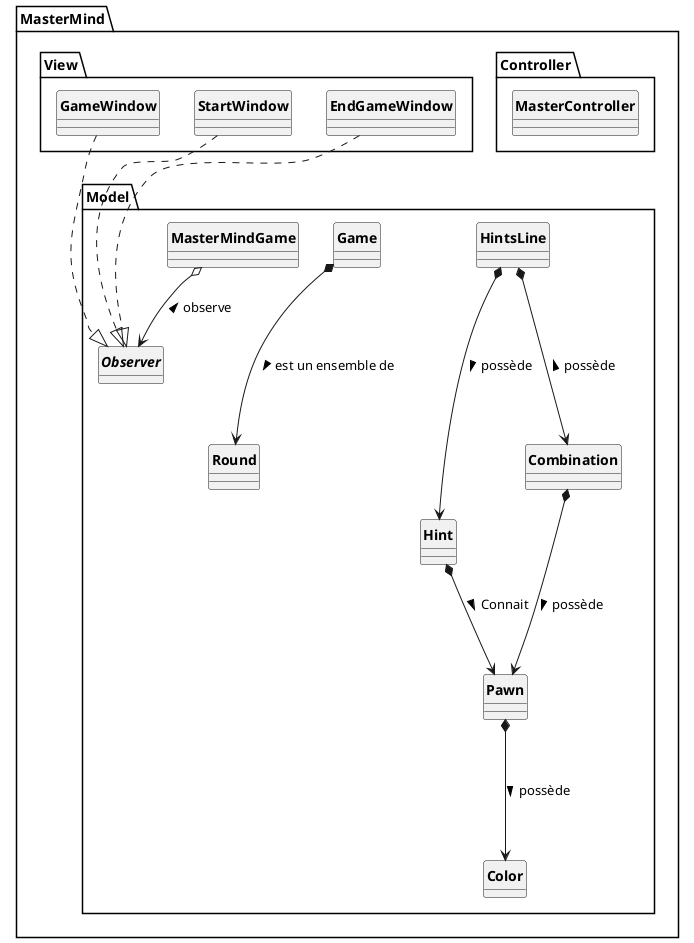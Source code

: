 @startuml
'https://plantuml.com/class-diagram
skinparam style strictuml
skinparam classAttributeIconSize 0
skinparam classFontStyle Bold
hide enum methods
hide interface attributes

package MasterMind{
    package Controller{
        class MasterController{
        }
    }
    package Model {
        class MasterMindGame{
        }
        class Pawn{
        }
        enum Color{
        }
        class Hint{
        }
        class HintsLine{
        }
        interface Observer{
        }
        class Round{
        }
        class Game{
        }
        class Combination{
        }
    }
    package View {
        class GameWindow {
        }
        class StartWindow{
        }
        class EndGameWindow{
        }
    }
}
'Base pas ouf mais c'est un début'
GameWindow ...|> Observer
StartWindow ...|> Observer
EndGameWindow ...|> Observer
HintsLine *---> Hint : > possède
Combination *---> Pawn : > possède
Pawn *---> Color : > possède
Game *---> Round : > est un ensemble de
Hint *--> Pawn : > Connait
HintsLine *---> Combination : < possède
MasterMindGame o--> Observer : < observe

@enduml